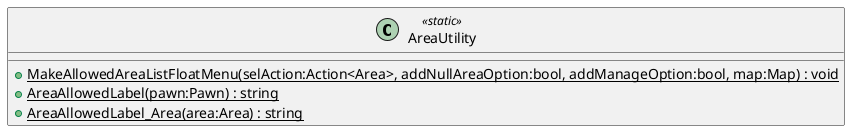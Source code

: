 @startuml
class AreaUtility <<static>> {
    + {static} MakeAllowedAreaListFloatMenu(selAction:Action<Area>, addNullAreaOption:bool, addManageOption:bool, map:Map) : void
    + {static} AreaAllowedLabel(pawn:Pawn) : string
    + {static} AreaAllowedLabel_Area(area:Area) : string
}
@enduml
